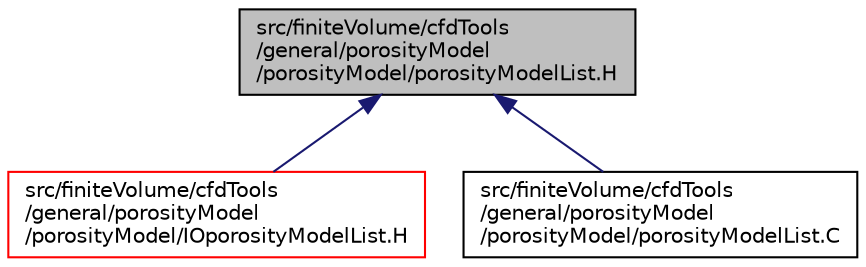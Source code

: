 digraph "src/finiteVolume/cfdTools/general/porosityModel/porosityModel/porosityModelList.H"
{
  bgcolor="transparent";
  edge [fontname="Helvetica",fontsize="10",labelfontname="Helvetica",labelfontsize="10"];
  node [fontname="Helvetica",fontsize="10",shape=record];
  Node290 [label="src/finiteVolume/cfdTools\l/general/porosityModel\l/porosityModel/porosityModelList.H",height=0.2,width=0.4,color="black", fillcolor="grey75", style="filled", fontcolor="black"];
  Node290 -> Node291 [dir="back",color="midnightblue",fontsize="10",style="solid",fontname="Helvetica"];
  Node291 [label="src/finiteVolume/cfdTools\l/general/porosityModel\l/porosityModel/IOporosityModelList.H",height=0.2,width=0.4,color="red",URL="$a01400.html"];
  Node290 -> Node293 [dir="back",color="midnightblue",fontsize="10",style="solid",fontname="Helvetica"];
  Node293 [label="src/finiteVolume/cfdTools\l/general/porosityModel\l/porosityModel/porosityModelList.C",height=0.2,width=0.4,color="black",URL="$a01412.html"];
}
